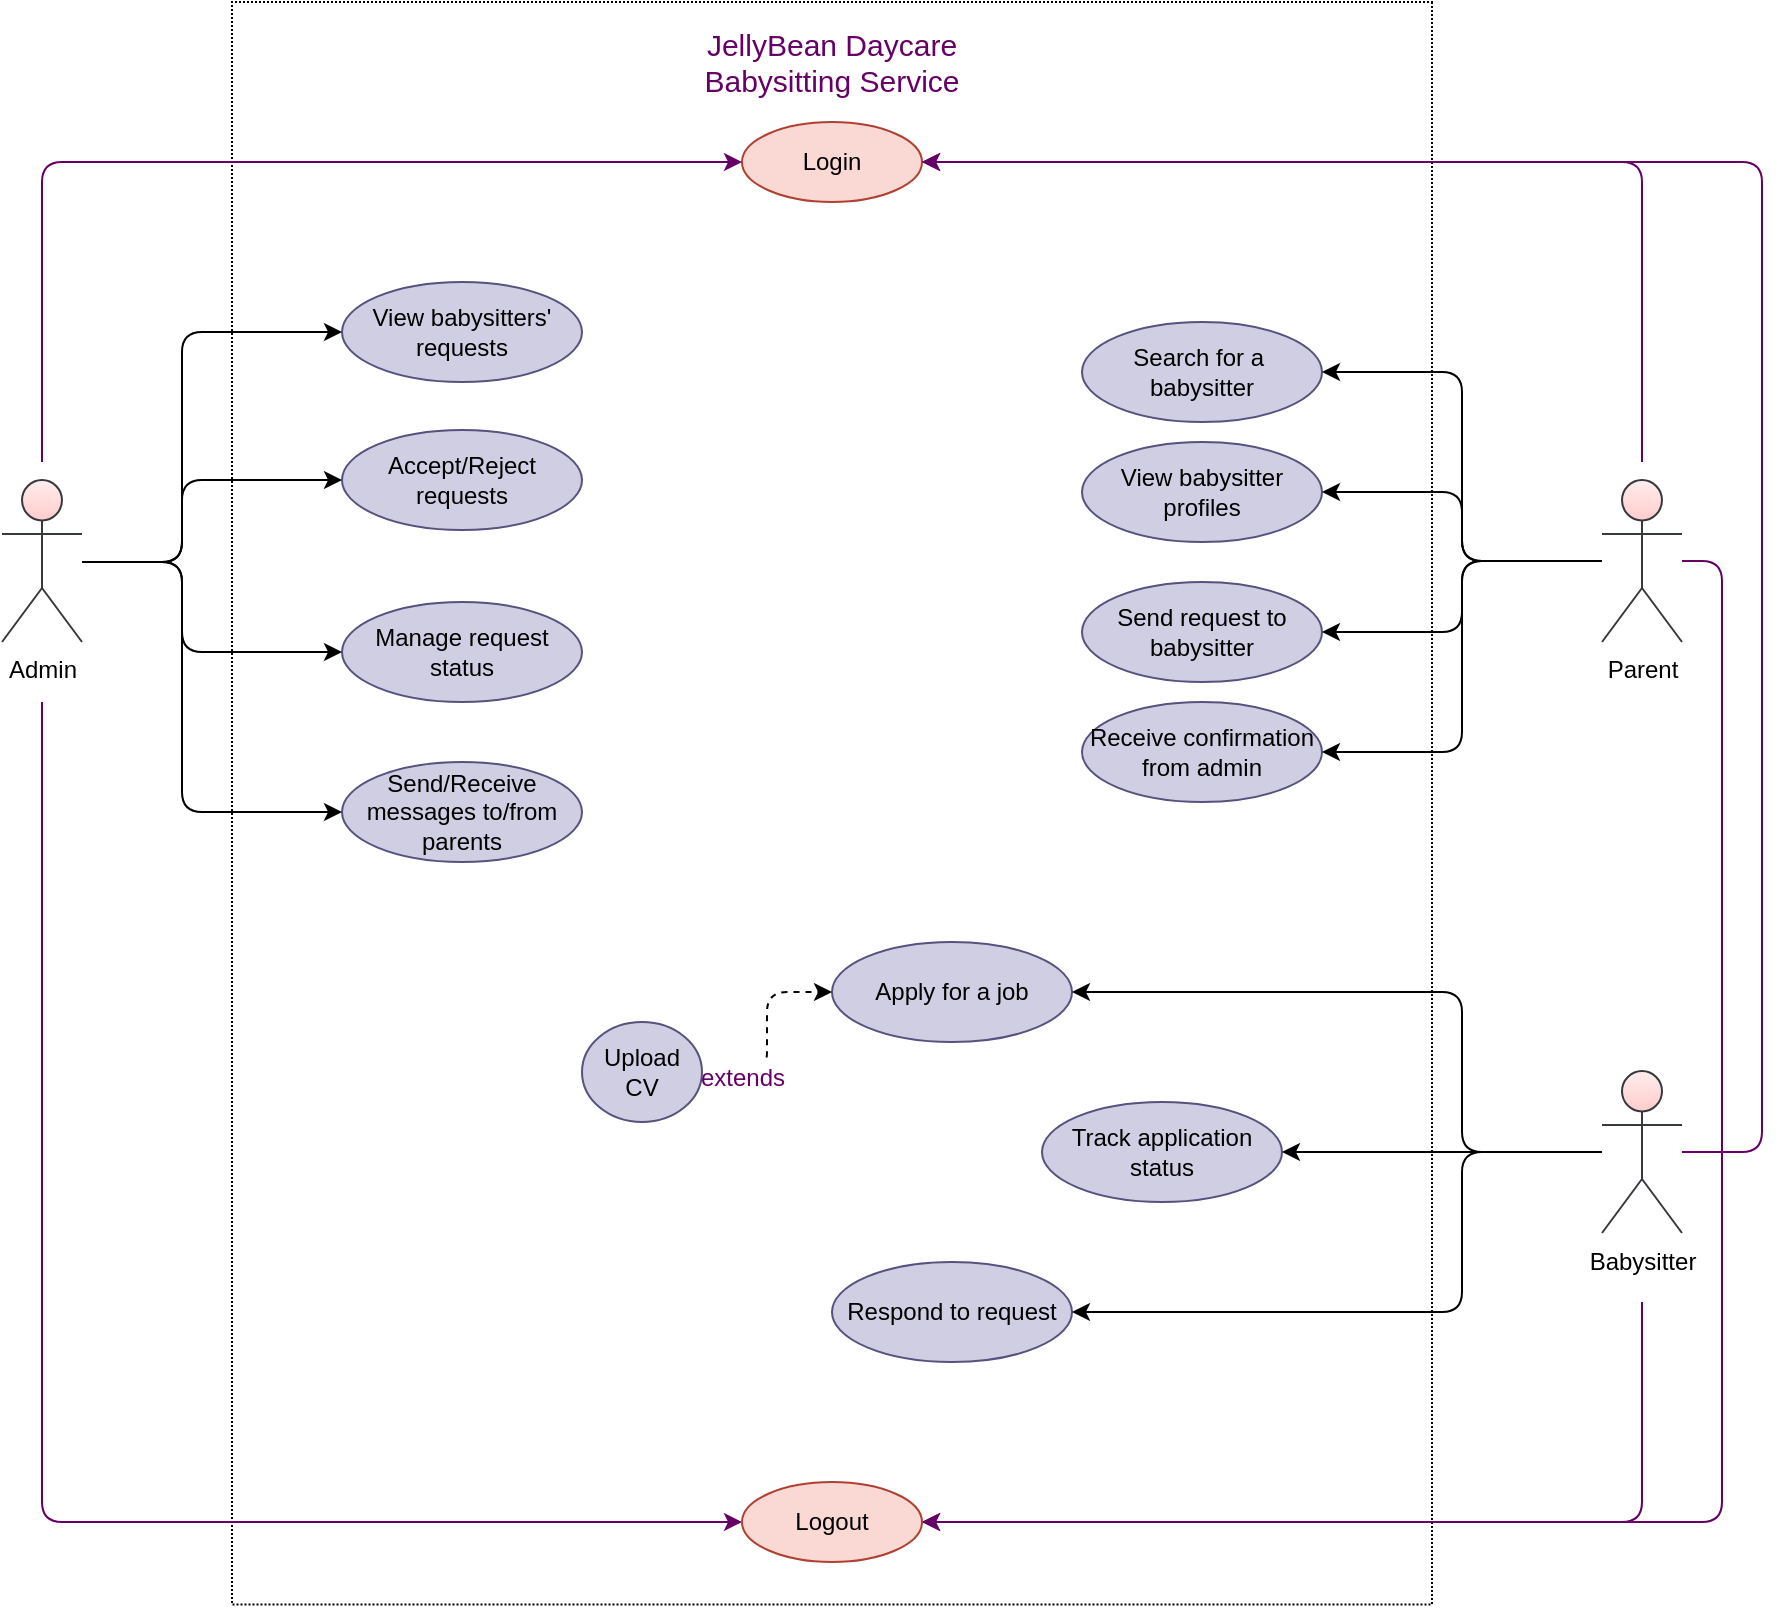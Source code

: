<mxfile version="13.7.9" type="github">
  <diagram name="Page-1" id="e7e014a7-5840-1c2e-5031-d8a46d1fe8dd">
    <mxGraphModel dx="1151" dy="-213" grid="1" gridSize="10" guides="1" tooltips="1" connect="1" arrows="1" fold="1" page="1" pageScale="1" pageWidth="1169" pageHeight="826" background="#ffffff" math="0" shadow="0">
      <root>
        <mxCell id="0" />
        <mxCell id="1" parent="0" />
        <mxCell id="7pp2mv7fmgn-sXhBXauE-42" value="" style="rounded=0;whiteSpace=wrap;html=1;rotation=90;dashed=1;dashPattern=1 1;" vertex="1" parent="1">
          <mxGeometry x="124.38" y="1100.63" width="801.25" height="600" as="geometry" />
        </mxCell>
        <mxCell id="7pp2mv7fmgn-sXhBXauE-43" value="JellyBean Daycare Babysitting Service" style="text;html=1;strokeColor=none;fillColor=none;align=center;verticalAlign=middle;whiteSpace=wrap;rounded=0;fontStyle=0;fontColor=#660066;fontSize=15;" vertex="1" parent="1">
          <mxGeometry x="445" y="1020" width="160" height="20" as="geometry" />
        </mxCell>
        <mxCell id="7pp2mv7fmgn-sXhBXauE-44" value="Login" style="ellipse;whiteSpace=wrap;html=1;rounded=0;fillColor=#fad9d5;strokeColor=#ae4132;" vertex="1" parent="1">
          <mxGeometry x="480" y="1060" width="90" height="40" as="geometry" />
        </mxCell>
        <mxCell id="7pp2mv7fmgn-sXhBXauE-45" value="View babysitters&#39; requests" style="ellipse;whiteSpace=wrap;html=1;rounded=0;fillColor=#d0cee2;strokeColor=#56517e;" vertex="1" parent="1">
          <mxGeometry x="280" y="1140" width="120" height="50" as="geometry" />
        </mxCell>
        <mxCell id="7pp2mv7fmgn-sXhBXauE-46" value="Accept/Reject requests" style="ellipse;whiteSpace=wrap;html=1;rounded=0;fillColor=#d0cee2;strokeColor=#56517e;" vertex="1" parent="1">
          <mxGeometry x="280" y="1214" width="120" height="50" as="geometry" />
        </mxCell>
        <mxCell id="7pp2mv7fmgn-sXhBXauE-47" value="Manage request status" style="ellipse;whiteSpace=wrap;html=1;rounded=0;fillColor=#d0cee2;strokeColor=#56517e;" vertex="1" parent="1">
          <mxGeometry x="280" y="1300" width="120" height="50" as="geometry" />
        </mxCell>
        <mxCell id="7pp2mv7fmgn-sXhBXauE-48" value="Send/Receive messages to/from parents" style="ellipse;whiteSpace=wrap;html=1;rounded=0;fillColor=#d0cee2;strokeColor=#56517e;" vertex="1" parent="1">
          <mxGeometry x="280" y="1380" width="120" height="50" as="geometry" />
        </mxCell>
        <mxCell id="7pp2mv7fmgn-sXhBXauE-49" value="Search for a&amp;nbsp;&lt;span style=&quot;color: rgba(0 , 0 , 0 , 0) ; font-family: monospace ; font-size: 0px&quot;&gt;%3CmxGraphModel%3E%3Croot%3E%3CmxCell%20id%3D%220%22%2F%3E%3CmxCell%20id%3D%221%22%20parent%3D%220%22%2F%3E%3CmxCell%20id%3D%222%22%20value%3D%22View%20babysitters&#39;%20requests%22%20style%3D%22ellipse%3BwhiteSpace%3Dwrap%3Bhtml%3D1%3Brounded%3D0%3BfillColor%3D%23d0cee2%3BstrokeColor%3D%2356517e%3B%22%20vertex%3D%221%22%20parent%3D%221%22%3E%3CmxGeometry%20x%3D%22280%22%20y%3D%221160%22%20width%3D%22120%22%20height%3D%2250%22%20as%3D%22geometry%22%2F%3E%3C%2FmxCell%3E%3C%2Froot%3E%3C%2FmxGraphModel%3E&lt;/span&gt;&lt;br&gt;babysitter" style="ellipse;whiteSpace=wrap;html=1;rounded=0;fillColor=#d0cee2;strokeColor=#56517e;" vertex="1" parent="1">
          <mxGeometry x="650" y="1160" width="120" height="50" as="geometry" />
        </mxCell>
        <mxCell id="7pp2mv7fmgn-sXhBXauE-50" value="View babysitter profiles" style="ellipse;whiteSpace=wrap;html=1;rounded=0;fillColor=#d0cee2;strokeColor=#56517e;" vertex="1" parent="1">
          <mxGeometry x="650" y="1220" width="120" height="50" as="geometry" />
        </mxCell>
        <mxCell id="7pp2mv7fmgn-sXhBXauE-51" value="Send request to babysitter" style="ellipse;whiteSpace=wrap;html=1;rounded=0;fillColor=#d0cee2;strokeColor=#56517e;" vertex="1" parent="1">
          <mxGeometry x="650" y="1290" width="120" height="50" as="geometry" />
        </mxCell>
        <mxCell id="7pp2mv7fmgn-sXhBXauE-52" value="Receive confirmation from admin" style="ellipse;whiteSpace=wrap;html=1;rounded=0;fillColor=#d0cee2;strokeColor=#56517e;" vertex="1" parent="1">
          <mxGeometry x="650" y="1350" width="120" height="50" as="geometry" />
        </mxCell>
        <mxCell id="7pp2mv7fmgn-sXhBXauE-55" value="" style="edgeStyle=orthogonalEdgeStyle;rounded=1;orthogonalLoop=1;jettySize=auto;html=1;entryX=0;entryY=0.5;entryDx=0;entryDy=0;" edge="1" parent="1" target="7pp2mv7fmgn-sXhBXauE-45">
          <mxGeometry relative="1" as="geometry">
            <mxPoint x="150" y="1280" as="sourcePoint" />
            <mxPoint x="200" y="1340" as="targetPoint" />
            <Array as="points">
              <mxPoint x="200" y="1280" />
              <mxPoint x="200" y="1165" />
            </Array>
          </mxGeometry>
        </mxCell>
        <mxCell id="7pp2mv7fmgn-sXhBXauE-85" style="edgeStyle=orthogonalEdgeStyle;rounded=1;orthogonalLoop=1;jettySize=auto;html=1;entryX=0;entryY=0.5;entryDx=0;entryDy=0;fontSize=15;fontColor=#660066;strokeColor=#660066;" edge="1" parent="1" target="7pp2mv7fmgn-sXhBXauE-84">
          <mxGeometry relative="1" as="geometry">
            <mxPoint x="130" y="1350" as="sourcePoint" />
            <Array as="points">
              <mxPoint x="130" y="1760" />
            </Array>
          </mxGeometry>
        </mxCell>
        <mxCell id="7pp2mv7fmgn-sXhBXauE-88" style="edgeStyle=orthogonalEdgeStyle;rounded=1;orthogonalLoop=1;jettySize=auto;html=1;entryX=0;entryY=0.5;entryDx=0;entryDy=0;strokeColor=#660066;fontSize=15;fontColor=#660066;" edge="1" parent="1" target="7pp2mv7fmgn-sXhBXauE-44">
          <mxGeometry relative="1" as="geometry">
            <mxPoint x="130" y="1230" as="sourcePoint" />
            <Array as="points">
              <mxPoint x="130" y="1230" />
              <mxPoint x="130" y="1080" />
            </Array>
          </mxGeometry>
        </mxCell>
        <mxCell id="7pp2mv7fmgn-sXhBXauE-53" value="Admin" style="shape=umlActor;verticalLabelPosition=bottom;verticalAlign=top;html=1;outlineConnect=0;rounded=0;strokeColor=#36393d;fillColor=#ffcccc;gradientDirection=north;gradientColor=#FFEDED;" vertex="1" parent="1">
          <mxGeometry x="110" y="1239" width="40" height="81" as="geometry" />
        </mxCell>
        <mxCell id="7pp2mv7fmgn-sXhBXauE-56" value="" style="endArrow=classic;html=1;entryX=0;entryY=0.5;entryDx=0;entryDy=0;rounded=1;" edge="1" parent="1" target="7pp2mv7fmgn-sXhBXauE-46">
          <mxGeometry width="50" height="50" relative="1" as="geometry">
            <mxPoint x="150" y="1280" as="sourcePoint" />
            <mxPoint x="230" y="1305" as="targetPoint" />
            <Array as="points">
              <mxPoint x="170" y="1280" />
              <mxPoint x="200" y="1280" />
              <mxPoint x="200" y="1239" />
              <mxPoint x="250" y="1239" />
            </Array>
          </mxGeometry>
        </mxCell>
        <mxCell id="7pp2mv7fmgn-sXhBXauE-57" value="" style="endArrow=classic;html=1;entryX=0;entryY=0.5;entryDx=0;entryDy=0;rounded=1;" edge="1" parent="1" target="7pp2mv7fmgn-sXhBXauE-47">
          <mxGeometry width="50" height="50" relative="1" as="geometry">
            <mxPoint x="160" y="1280" as="sourcePoint" />
            <mxPoint x="290" y="1265" as="targetPoint" />
            <Array as="points">
              <mxPoint x="200" y="1280" />
              <mxPoint x="200" y="1325" />
              <mxPoint x="240" y="1325" />
            </Array>
          </mxGeometry>
        </mxCell>
        <mxCell id="7pp2mv7fmgn-sXhBXauE-58" value="" style="edgeStyle=orthogonalEdgeStyle;rounded=1;orthogonalLoop=1;jettySize=auto;html=1;entryX=0;entryY=0.5;entryDx=0;entryDy=0;" edge="1" parent="1" target="7pp2mv7fmgn-sXhBXauE-48">
          <mxGeometry relative="1" as="geometry">
            <mxPoint x="170" y="1280" as="sourcePoint" />
            <mxPoint x="290" y="1175" as="targetPoint" />
            <Array as="points">
              <mxPoint x="200" y="1280" />
              <mxPoint x="200" y="1405" />
            </Array>
          </mxGeometry>
        </mxCell>
        <mxCell id="7pp2mv7fmgn-sXhBXauE-65" style="edgeStyle=orthogonalEdgeStyle;rounded=1;orthogonalLoop=1;jettySize=auto;html=1;entryX=1;entryY=0.5;entryDx=0;entryDy=0;" edge="1" parent="1" source="7pp2mv7fmgn-sXhBXauE-63" target="7pp2mv7fmgn-sXhBXauE-49">
          <mxGeometry relative="1" as="geometry" />
        </mxCell>
        <mxCell id="7pp2mv7fmgn-sXhBXauE-66" style="edgeStyle=orthogonalEdgeStyle;rounded=1;orthogonalLoop=1;jettySize=auto;html=1;entryX=1;entryY=0.5;entryDx=0;entryDy=0;" edge="1" parent="1" source="7pp2mv7fmgn-sXhBXauE-63" target="7pp2mv7fmgn-sXhBXauE-52">
          <mxGeometry relative="1" as="geometry" />
        </mxCell>
        <mxCell id="7pp2mv7fmgn-sXhBXauE-67" style="edgeStyle=orthogonalEdgeStyle;rounded=1;orthogonalLoop=1;jettySize=auto;html=1;entryX=1;entryY=0.5;entryDx=0;entryDy=0;" edge="1" parent="1" source="7pp2mv7fmgn-sXhBXauE-63" target="7pp2mv7fmgn-sXhBXauE-50">
          <mxGeometry relative="1" as="geometry">
            <Array as="points">
              <mxPoint x="840" y="1280" />
              <mxPoint x="840" y="1245" />
            </Array>
          </mxGeometry>
        </mxCell>
        <mxCell id="7pp2mv7fmgn-sXhBXauE-68" style="edgeStyle=orthogonalEdgeStyle;rounded=1;orthogonalLoop=1;jettySize=auto;html=1;entryX=1;entryY=0.5;entryDx=0;entryDy=0;" edge="1" parent="1" source="7pp2mv7fmgn-sXhBXauE-63" target="7pp2mv7fmgn-sXhBXauE-51">
          <mxGeometry relative="1" as="geometry" />
        </mxCell>
        <mxCell id="7pp2mv7fmgn-sXhBXauE-89" style="edgeStyle=orthogonalEdgeStyle;rounded=1;orthogonalLoop=1;jettySize=auto;html=1;entryX=1;entryY=0.5;entryDx=0;entryDy=0;strokeColor=#660066;fontSize=15;fontColor=#660066;" edge="1" parent="1" target="7pp2mv7fmgn-sXhBXauE-44">
          <mxGeometry relative="1" as="geometry">
            <mxPoint x="930" y="1230" as="sourcePoint" />
            <Array as="points">
              <mxPoint x="930" y="1080" />
            </Array>
          </mxGeometry>
        </mxCell>
        <mxCell id="7pp2mv7fmgn-sXhBXauE-90" style="edgeStyle=orthogonalEdgeStyle;rounded=1;orthogonalLoop=1;jettySize=auto;html=1;entryX=1;entryY=0.5;entryDx=0;entryDy=0;strokeColor=#660066;fontSize=15;fontColor=#660066;" edge="1" parent="1" source="7pp2mv7fmgn-sXhBXauE-63" target="7pp2mv7fmgn-sXhBXauE-84">
          <mxGeometry relative="1" as="geometry">
            <mxPoint x="920" y="1360" as="sourcePoint" />
            <Array as="points">
              <mxPoint x="970" y="1280" />
              <mxPoint x="970" y="1760" />
            </Array>
          </mxGeometry>
        </mxCell>
        <mxCell id="7pp2mv7fmgn-sXhBXauE-63" value="Parent&lt;span style=&quot;color: rgba(0 , 0 , 0 , 0) ; font-family: monospace ; font-size: 0px&quot;&gt;%3CmxGraphModel%3E%3Croot%3E%3CmxCell%20id%3D%220%22%2F%3E%3CmxCell%20id%3D%221%22%20parent%3D%220%22%2F%3E%3CmxCell%20id%3D%222%22%20value%3D%22Apply%20for%20a%20job%22%20style%3D%22ellipse%3BwhiteSpace%3Dwrap%3Bhtml%3D1%3Brounded%3D0%3BfillColor%3D%23d0cee2%3BstrokeColor%3D%2356517e%3B%22%20vertex%3D%221%22%20parent%3D%221%22%3E%3CmxGeometry%20x%3D%22650%22%20y%3D%221520%22%20width%3D%22120%22%20height%3D%2250%22%20as%3D%22geometry%22%2F%3E%3C%2FmxCell%3E%3C%2Froot%3E%3C%2FmxGraphModel%3E&lt;/span&gt;" style="shape=umlActor;verticalLabelPosition=bottom;verticalAlign=top;html=1;outlineConnect=0;rounded=0;strokeColor=#36393d;fillColor=#ffcccc;gradientDirection=north;gradientColor=#FFEDED;" vertex="1" parent="1">
          <mxGeometry x="910" y="1239" width="40" height="81" as="geometry" />
        </mxCell>
        <mxCell id="7pp2mv7fmgn-sXhBXauE-69" value="Apply for a job" style="ellipse;whiteSpace=wrap;html=1;rounded=0;fillColor=#d0cee2;strokeColor=#56517e;" vertex="1" parent="1">
          <mxGeometry x="525" y="1470" width="120" height="50" as="geometry" />
        </mxCell>
        <mxCell id="7pp2mv7fmgn-sXhBXauE-70" value="Track application status" style="ellipse;whiteSpace=wrap;html=1;rounded=0;fillColor=#d0cee2;strokeColor=#56517e;" vertex="1" parent="1">
          <mxGeometry x="630" y="1550" width="120" height="50" as="geometry" />
        </mxCell>
        <mxCell id="7pp2mv7fmgn-sXhBXauE-71" value="Respond to request" style="ellipse;whiteSpace=wrap;html=1;rounded=0;fillColor=#d0cee2;strokeColor=#56517e;" vertex="1" parent="1">
          <mxGeometry x="525" y="1630" width="120" height="50" as="geometry" />
        </mxCell>
        <mxCell id="7pp2mv7fmgn-sXhBXauE-76" style="edgeStyle=orthogonalEdgeStyle;rounded=1;orthogonalLoop=1;jettySize=auto;html=1;entryX=0;entryY=0.5;entryDx=0;entryDy=0;fontSize=15;fontColor=#660066;dashed=1;" edge="1" parent="1" source="7pp2mv7fmgn-sXhBXauE-75" target="7pp2mv7fmgn-sXhBXauE-69">
          <mxGeometry relative="1" as="geometry" />
        </mxCell>
        <mxCell id="7pp2mv7fmgn-sXhBXauE-81" value="&lt;font style=&quot;font-size: 12px&quot;&gt;extends&lt;/font&gt;" style="edgeLabel;html=1;align=center;verticalAlign=middle;resizable=0;points=[];fontSize=15;fontColor=#660066;" vertex="1" connectable="0" parent="7pp2mv7fmgn-sXhBXauE-76">
          <mxGeometry x="-0.381" y="18" relative="1" as="geometry">
            <mxPoint x="5" y="1" as="offset" />
          </mxGeometry>
        </mxCell>
        <mxCell id="7pp2mv7fmgn-sXhBXauE-75" value="Upload CV" style="ellipse;whiteSpace=wrap;html=1;rounded=0;fillColor=#d0cee2;strokeColor=#56517e;" vertex="1" parent="1">
          <mxGeometry x="400" y="1510" width="60" height="50" as="geometry" />
        </mxCell>
        <mxCell id="7pp2mv7fmgn-sXhBXauE-78" style="edgeStyle=orthogonalEdgeStyle;rounded=1;orthogonalLoop=1;jettySize=auto;html=1;fontSize=15;fontColor=#660066;" edge="1" parent="1" source="7pp2mv7fmgn-sXhBXauE-77" target="7pp2mv7fmgn-sXhBXauE-70">
          <mxGeometry relative="1" as="geometry" />
        </mxCell>
        <mxCell id="7pp2mv7fmgn-sXhBXauE-79" style="edgeStyle=orthogonalEdgeStyle;rounded=1;orthogonalLoop=1;jettySize=auto;html=1;entryX=1;entryY=0.5;entryDx=0;entryDy=0;fontSize=15;fontColor=#660066;" edge="1" parent="1" source="7pp2mv7fmgn-sXhBXauE-77" target="7pp2mv7fmgn-sXhBXauE-69">
          <mxGeometry relative="1" as="geometry">
            <Array as="points">
              <mxPoint x="840" y="1575" />
              <mxPoint x="840" y="1495" />
            </Array>
          </mxGeometry>
        </mxCell>
        <mxCell id="7pp2mv7fmgn-sXhBXauE-80" style="edgeStyle=orthogonalEdgeStyle;rounded=1;orthogonalLoop=1;jettySize=auto;html=1;entryX=1;entryY=0.5;entryDx=0;entryDy=0;fontSize=15;fontColor=#660066;" edge="1" parent="1" source="7pp2mv7fmgn-sXhBXauE-77" target="7pp2mv7fmgn-sXhBXauE-71">
          <mxGeometry relative="1" as="geometry">
            <Array as="points">
              <mxPoint x="840" y="1575" />
              <mxPoint x="840" y="1655" />
            </Array>
          </mxGeometry>
        </mxCell>
        <mxCell id="7pp2mv7fmgn-sXhBXauE-92" style="edgeStyle=orthogonalEdgeStyle;rounded=1;orthogonalLoop=1;jettySize=auto;html=1;entryX=1;entryY=0.5;entryDx=0;entryDy=0;strokeColor=#660066;fontSize=15;fontColor=#660066;" edge="1" parent="1" target="7pp2mv7fmgn-sXhBXauE-84">
          <mxGeometry relative="1" as="geometry">
            <mxPoint x="930" y="1650" as="sourcePoint" />
            <Array as="points">
              <mxPoint x="930" y="1760" />
            </Array>
          </mxGeometry>
        </mxCell>
        <mxCell id="7pp2mv7fmgn-sXhBXauE-95" style="edgeStyle=orthogonalEdgeStyle;rounded=1;orthogonalLoop=1;jettySize=auto;html=1;strokeColor=#660066;fontSize=15;fontColor=#660066;startArrow=none;startFill=0;entryX=1;entryY=0.5;entryDx=0;entryDy=0;" edge="1" parent="1" source="7pp2mv7fmgn-sXhBXauE-77" target="7pp2mv7fmgn-sXhBXauE-44">
          <mxGeometry relative="1" as="geometry">
            <mxPoint x="720" y="1080" as="targetPoint" />
            <Array as="points">
              <mxPoint x="990" y="1575" />
              <mxPoint x="990" y="1080" />
            </Array>
          </mxGeometry>
        </mxCell>
        <mxCell id="7pp2mv7fmgn-sXhBXauE-77" value="Babysitter" style="shape=umlActor;verticalLabelPosition=bottom;verticalAlign=top;html=1;outlineConnect=0;rounded=0;strokeColor=#36393d;fillColor=#ffcccc;gradientDirection=north;gradientColor=#FFEDED;" vertex="1" parent="1">
          <mxGeometry x="910" y="1534.5" width="40" height="81" as="geometry" />
        </mxCell>
        <mxCell id="7pp2mv7fmgn-sXhBXauE-84" value="Logout" style="ellipse;whiteSpace=wrap;html=1;rounded=0;fillColor=#fad9d5;strokeColor=#ae4132;" vertex="1" parent="1">
          <mxGeometry x="480" y="1740" width="90" height="40" as="geometry" />
        </mxCell>
      </root>
    </mxGraphModel>
  </diagram>
</mxfile>
